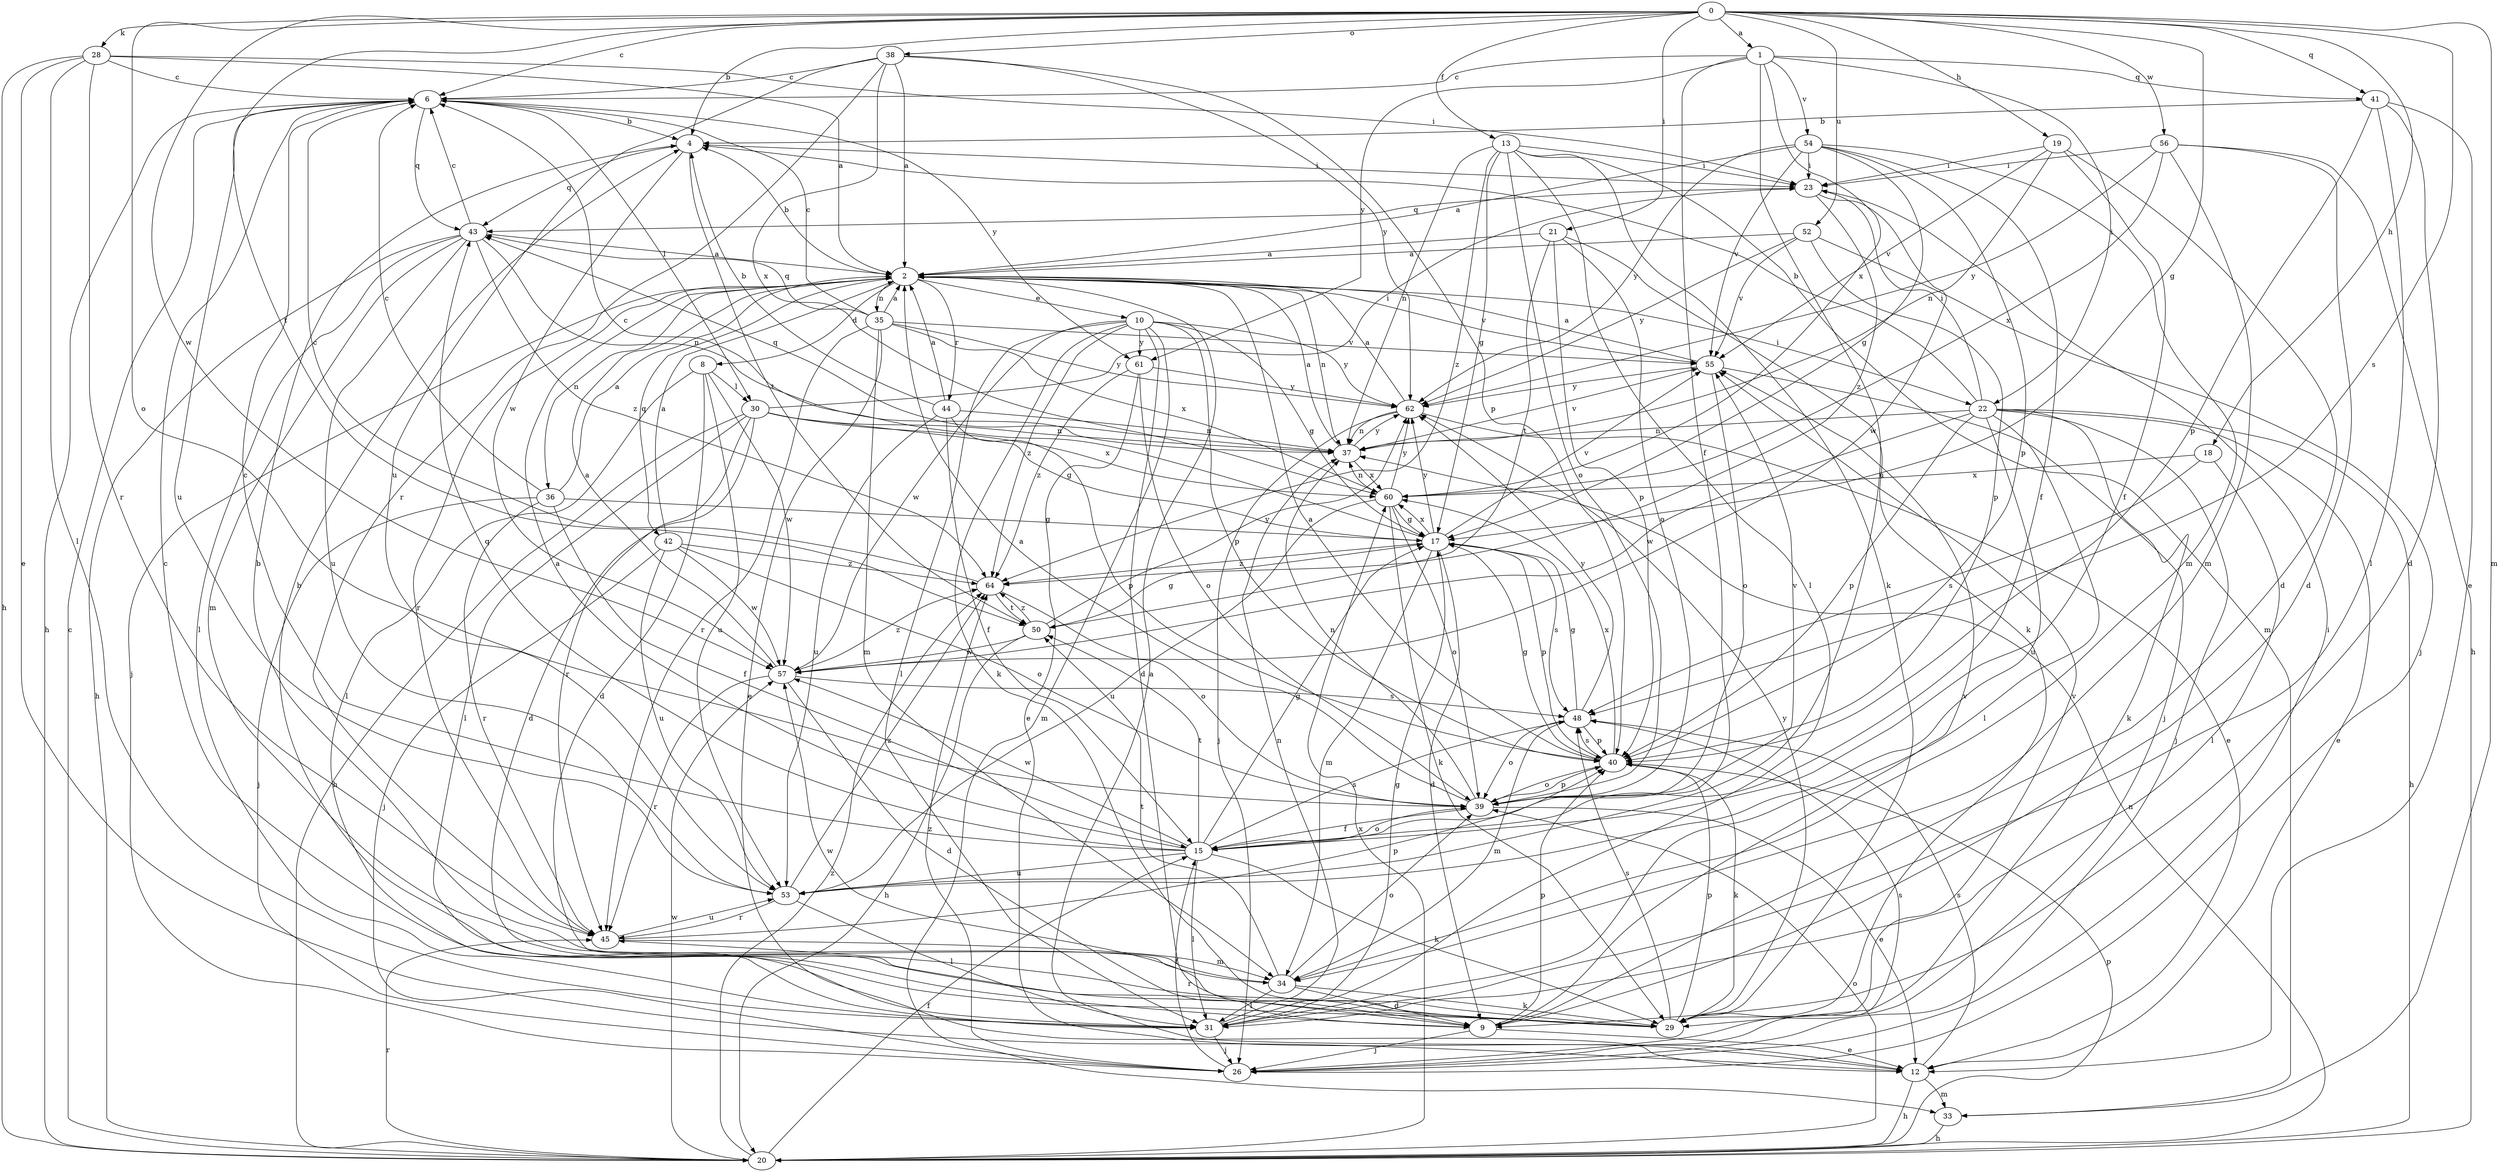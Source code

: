 strict digraph  {
0;
1;
2;
4;
6;
8;
9;
10;
12;
13;
15;
17;
18;
19;
20;
21;
22;
23;
26;
28;
29;
30;
31;
33;
34;
35;
36;
37;
38;
39;
40;
41;
42;
43;
44;
45;
48;
50;
52;
53;
54;
55;
56;
57;
60;
61;
62;
64;
0 -> 1  [label=a];
0 -> 4  [label=b];
0 -> 6  [label=c];
0 -> 13  [label=f];
0 -> 17  [label=g];
0 -> 18  [label=h];
0 -> 19  [label=h];
0 -> 21  [label=i];
0 -> 28  [label=k];
0 -> 33  [label=m];
0 -> 38  [label=o];
0 -> 39  [label=o];
0 -> 41  [label=q];
0 -> 48  [label=s];
0 -> 50  [label=t];
0 -> 52  [label=u];
0 -> 56  [label=w];
0 -> 57  [label=w];
1 -> 6  [label=c];
1 -> 15  [label=f];
1 -> 22  [label=i];
1 -> 41  [label=q];
1 -> 53  [label=u];
1 -> 54  [label=v];
1 -> 60  [label=x];
1 -> 61  [label=y];
2 -> 4  [label=b];
2 -> 8  [label=d];
2 -> 10  [label=e];
2 -> 22  [label=i];
2 -> 26  [label=j];
2 -> 35  [label=n];
2 -> 36  [label=n];
2 -> 37  [label=n];
2 -> 42  [label=q];
2 -> 44  [label=r];
2 -> 45  [label=r];
2 -> 55  [label=v];
4 -> 23  [label=i];
4 -> 43  [label=q];
4 -> 50  [label=t];
4 -> 57  [label=w];
6 -> 4  [label=b];
6 -> 20  [label=h];
6 -> 30  [label=l];
6 -> 43  [label=q];
6 -> 53  [label=u];
6 -> 61  [label=y];
8 -> 9  [label=d];
8 -> 30  [label=l];
8 -> 31  [label=l];
8 -> 53  [label=u];
8 -> 57  [label=w];
9 -> 12  [label=e];
9 -> 26  [label=j];
9 -> 40  [label=p];
9 -> 55  [label=v];
10 -> 9  [label=d];
10 -> 17  [label=g];
10 -> 29  [label=k];
10 -> 31  [label=l];
10 -> 33  [label=m];
10 -> 40  [label=p];
10 -> 57  [label=w];
10 -> 61  [label=y];
10 -> 62  [label=y];
10 -> 64  [label=z];
12 -> 2  [label=a];
12 -> 20  [label=h];
12 -> 33  [label=m];
12 -> 48  [label=s];
13 -> 17  [label=g];
13 -> 23  [label=i];
13 -> 29  [label=k];
13 -> 31  [label=l];
13 -> 33  [label=m];
13 -> 37  [label=n];
13 -> 39  [label=o];
13 -> 64  [label=z];
15 -> 2  [label=a];
15 -> 6  [label=c];
15 -> 17  [label=g];
15 -> 29  [label=k];
15 -> 31  [label=l];
15 -> 39  [label=o];
15 -> 43  [label=q];
15 -> 48  [label=s];
15 -> 50  [label=t];
15 -> 53  [label=u];
15 -> 57  [label=w];
17 -> 6  [label=c];
17 -> 9  [label=d];
17 -> 34  [label=m];
17 -> 40  [label=p];
17 -> 48  [label=s];
17 -> 55  [label=v];
17 -> 60  [label=x];
17 -> 62  [label=y];
17 -> 64  [label=z];
18 -> 31  [label=l];
18 -> 48  [label=s];
18 -> 60  [label=x];
19 -> 9  [label=d];
19 -> 15  [label=f];
19 -> 23  [label=i];
19 -> 37  [label=n];
19 -> 55  [label=v];
20 -> 6  [label=c];
20 -> 15  [label=f];
20 -> 37  [label=n];
20 -> 39  [label=o];
20 -> 40  [label=p];
20 -> 45  [label=r];
20 -> 57  [label=w];
20 -> 60  [label=x];
20 -> 64  [label=z];
21 -> 2  [label=a];
21 -> 29  [label=k];
21 -> 39  [label=o];
21 -> 40  [label=p];
21 -> 50  [label=t];
22 -> 4  [label=b];
22 -> 12  [label=e];
22 -> 20  [label=h];
22 -> 23  [label=i];
22 -> 26  [label=j];
22 -> 29  [label=k];
22 -> 31  [label=l];
22 -> 37  [label=n];
22 -> 40  [label=p];
22 -> 53  [label=u];
22 -> 57  [label=w];
23 -> 43  [label=q];
23 -> 57  [label=w];
23 -> 64  [label=z];
26 -> 15  [label=f];
26 -> 23  [label=i];
26 -> 48  [label=s];
26 -> 64  [label=z];
28 -> 2  [label=a];
28 -> 6  [label=c];
28 -> 12  [label=e];
28 -> 20  [label=h];
28 -> 23  [label=i];
28 -> 31  [label=l];
28 -> 45  [label=r];
29 -> 4  [label=b];
29 -> 6  [label=c];
29 -> 40  [label=p];
29 -> 45  [label=r];
29 -> 48  [label=s];
29 -> 55  [label=v];
29 -> 57  [label=w];
29 -> 62  [label=y];
30 -> 9  [label=d];
30 -> 17  [label=g];
30 -> 20  [label=h];
30 -> 23  [label=i];
30 -> 31  [label=l];
30 -> 37  [label=n];
30 -> 45  [label=r];
30 -> 60  [label=x];
31 -> 17  [label=g];
31 -> 26  [label=j];
31 -> 37  [label=n];
33 -> 20  [label=h];
34 -> 4  [label=b];
34 -> 9  [label=d];
34 -> 29  [label=k];
34 -> 31  [label=l];
34 -> 39  [label=o];
34 -> 50  [label=t];
35 -> 2  [label=a];
35 -> 6  [label=c];
35 -> 12  [label=e];
35 -> 34  [label=m];
35 -> 43  [label=q];
35 -> 45  [label=r];
35 -> 55  [label=v];
35 -> 60  [label=x];
35 -> 62  [label=y];
36 -> 2  [label=a];
36 -> 6  [label=c];
36 -> 15  [label=f];
36 -> 17  [label=g];
36 -> 26  [label=j];
36 -> 45  [label=r];
37 -> 2  [label=a];
37 -> 43  [label=q];
37 -> 55  [label=v];
37 -> 60  [label=x];
37 -> 62  [label=y];
38 -> 2  [label=a];
38 -> 6  [label=c];
38 -> 40  [label=p];
38 -> 45  [label=r];
38 -> 53  [label=u];
38 -> 60  [label=x];
38 -> 62  [label=y];
39 -> 2  [label=a];
39 -> 12  [label=e];
39 -> 15  [label=f];
39 -> 37  [label=n];
39 -> 40  [label=p];
39 -> 55  [label=v];
40 -> 2  [label=a];
40 -> 17  [label=g];
40 -> 29  [label=k];
40 -> 39  [label=o];
40 -> 48  [label=s];
40 -> 60  [label=x];
41 -> 4  [label=b];
41 -> 9  [label=d];
41 -> 12  [label=e];
41 -> 31  [label=l];
41 -> 40  [label=p];
42 -> 2  [label=a];
42 -> 26  [label=j];
42 -> 39  [label=o];
42 -> 53  [label=u];
42 -> 57  [label=w];
42 -> 64  [label=z];
43 -> 2  [label=a];
43 -> 6  [label=c];
43 -> 20  [label=h];
43 -> 31  [label=l];
43 -> 34  [label=m];
43 -> 37  [label=n];
43 -> 53  [label=u];
43 -> 64  [label=z];
44 -> 2  [label=a];
44 -> 4  [label=b];
44 -> 15  [label=f];
44 -> 37  [label=n];
44 -> 40  [label=p];
44 -> 53  [label=u];
45 -> 34  [label=m];
45 -> 40  [label=p];
45 -> 53  [label=u];
48 -> 17  [label=g];
48 -> 34  [label=m];
48 -> 39  [label=o];
48 -> 40  [label=p];
48 -> 62  [label=y];
50 -> 17  [label=g];
50 -> 20  [label=h];
50 -> 57  [label=w];
50 -> 62  [label=y];
50 -> 64  [label=z];
52 -> 2  [label=a];
52 -> 26  [label=j];
52 -> 40  [label=p];
52 -> 55  [label=v];
52 -> 62  [label=y];
53 -> 31  [label=l];
53 -> 45  [label=r];
53 -> 64  [label=z];
54 -> 2  [label=a];
54 -> 15  [label=f];
54 -> 17  [label=g];
54 -> 23  [label=i];
54 -> 34  [label=m];
54 -> 40  [label=p];
54 -> 55  [label=v];
54 -> 62  [label=y];
55 -> 2  [label=a];
55 -> 26  [label=j];
55 -> 39  [label=o];
55 -> 62  [label=y];
56 -> 9  [label=d];
56 -> 20  [label=h];
56 -> 23  [label=i];
56 -> 34  [label=m];
56 -> 60  [label=x];
56 -> 62  [label=y];
57 -> 2  [label=a];
57 -> 9  [label=d];
57 -> 45  [label=r];
57 -> 48  [label=s];
57 -> 64  [label=z];
60 -> 17  [label=g];
60 -> 29  [label=k];
60 -> 37  [label=n];
60 -> 39  [label=o];
60 -> 53  [label=u];
60 -> 62  [label=y];
61 -> 12  [label=e];
61 -> 39  [label=o];
61 -> 62  [label=y];
61 -> 64  [label=z];
62 -> 2  [label=a];
62 -> 12  [label=e];
62 -> 26  [label=j];
62 -> 37  [label=n];
64 -> 6  [label=c];
64 -> 39  [label=o];
64 -> 50  [label=t];
}
